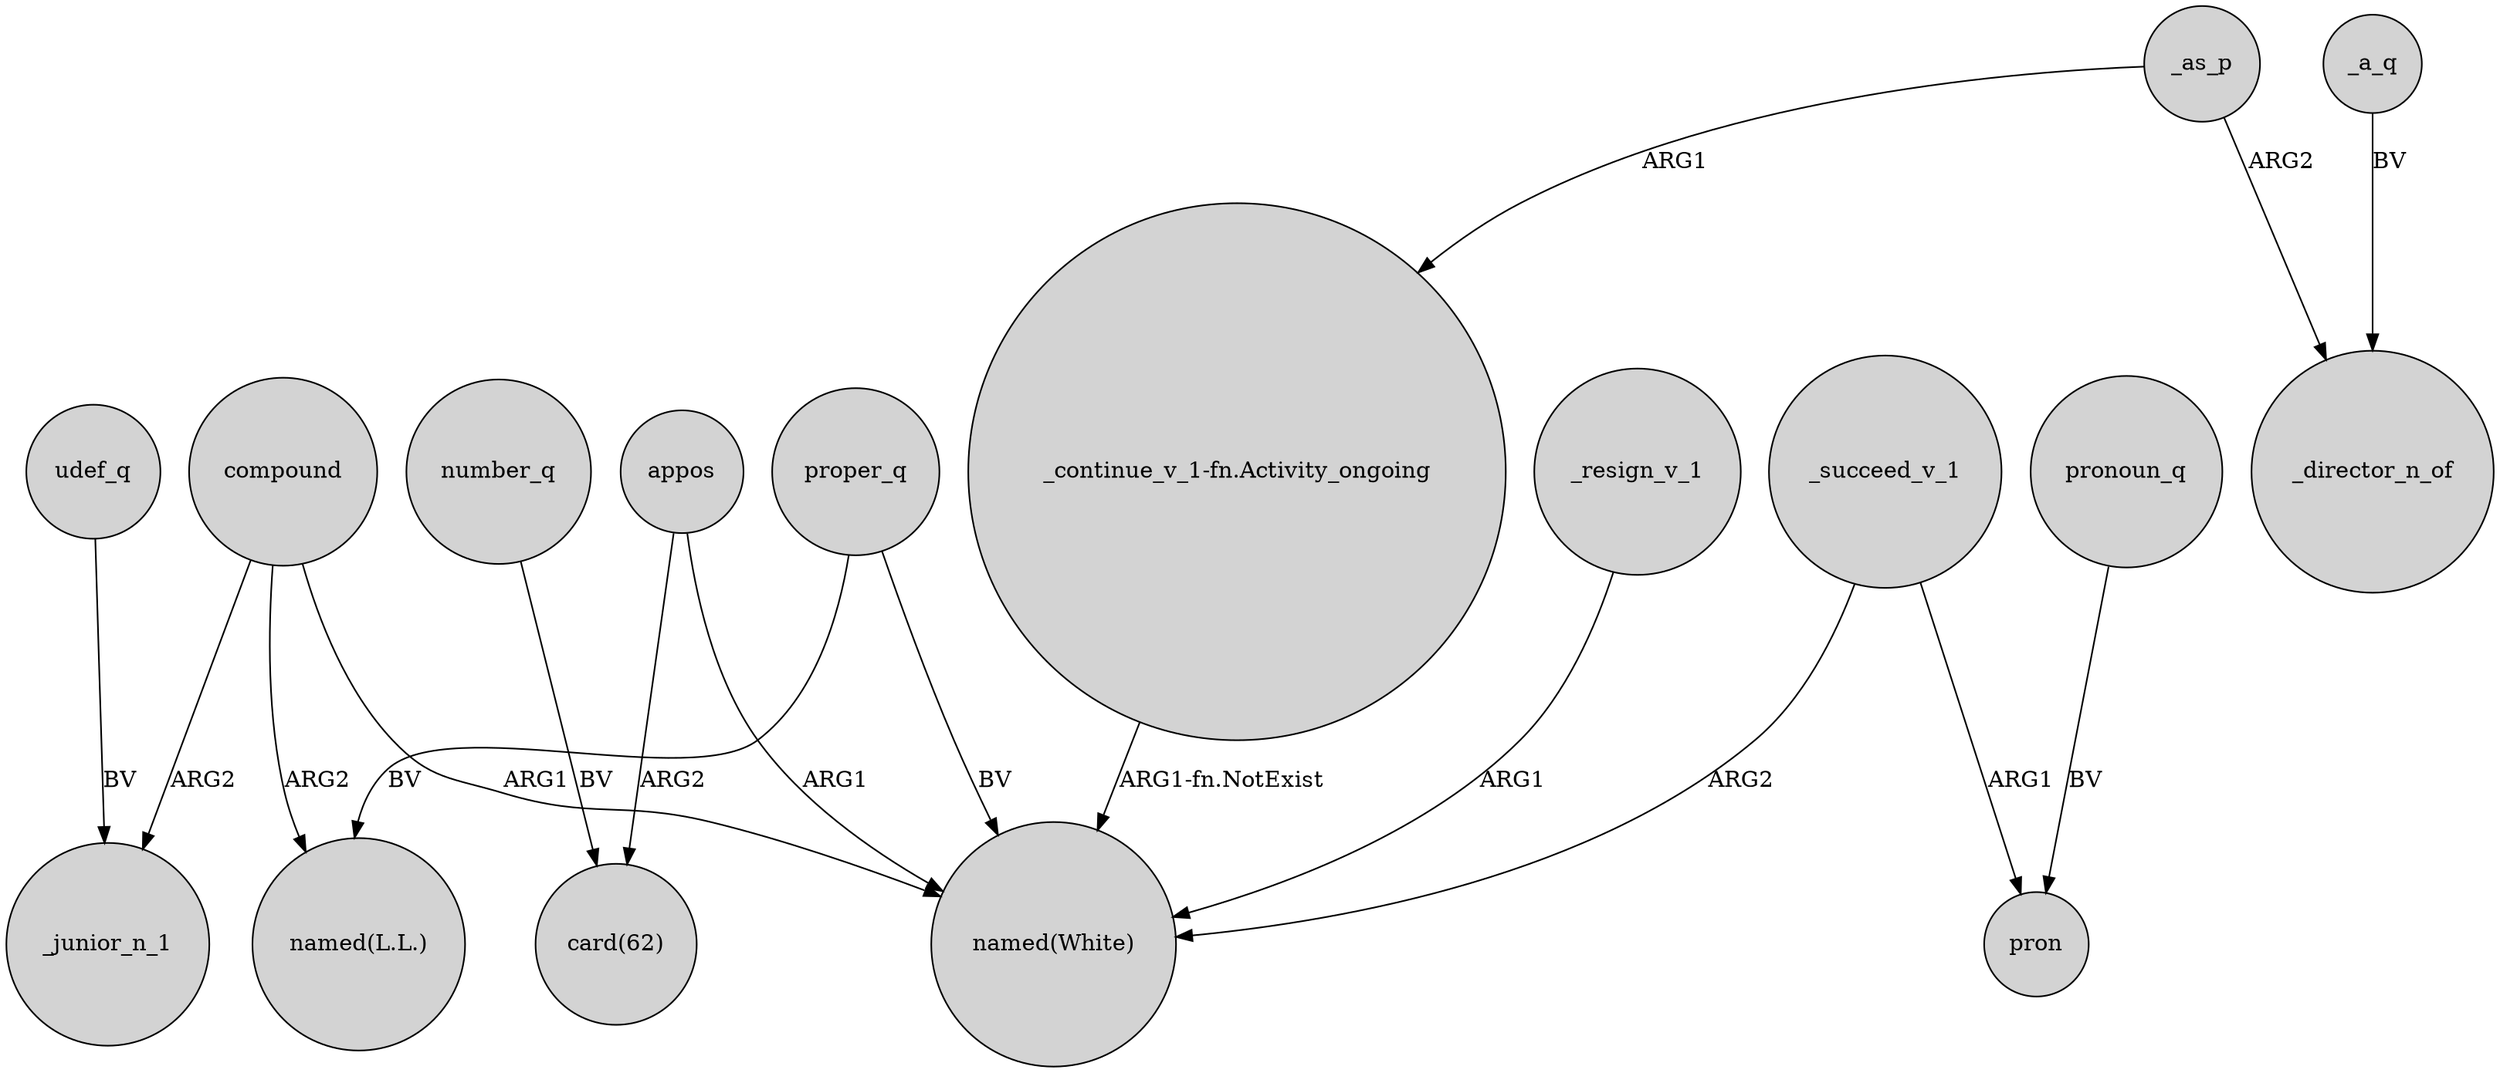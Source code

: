 digraph {
	node [shape=circle style=filled]
	proper_q -> "named(White)" [label=BV]
	number_q -> "card(62)" [label=BV]
	appos -> "named(White)" [label=ARG1]
	proper_q -> "named(L.L.)" [label=BV]
	_resign_v_1 -> "named(White)" [label=ARG1]
	_as_p -> _director_n_of [label=ARG2]
	compound -> "named(L.L.)" [label=ARG2]
	_a_q -> _director_n_of [label=BV]
	appos -> "card(62)" [label=ARG2]
	_succeed_v_1 -> pron [label=ARG1]
	compound -> "named(White)" [label=ARG1]
	"_continue_v_1-fn.Activity_ongoing" -> "named(White)" [label="ARG1-fn.NotExist"]
	udef_q -> _junior_n_1 [label=BV]
	_as_p -> "_continue_v_1-fn.Activity_ongoing" [label=ARG1]
	_succeed_v_1 -> "named(White)" [label=ARG2]
	compound -> _junior_n_1 [label=ARG2]
	pronoun_q -> pron [label=BV]
}
